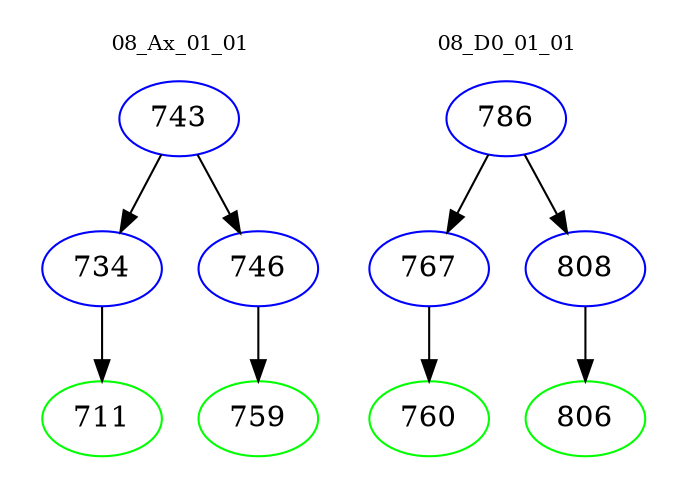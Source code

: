 digraph{
subgraph cluster_0 {
color = white
label = "08_Ax_01_01";
fontsize=10;
T0_743 [label="743", color="blue"]
T0_743 -> T0_734 [color="black"]
T0_734 [label="734", color="blue"]
T0_734 -> T0_711 [color="black"]
T0_711 [label="711", color="green"]
T0_743 -> T0_746 [color="black"]
T0_746 [label="746", color="blue"]
T0_746 -> T0_759 [color="black"]
T0_759 [label="759", color="green"]
}
subgraph cluster_1 {
color = white
label = "08_D0_01_01";
fontsize=10;
T1_786 [label="786", color="blue"]
T1_786 -> T1_767 [color="black"]
T1_767 [label="767", color="blue"]
T1_767 -> T1_760 [color="black"]
T1_760 [label="760", color="green"]
T1_786 -> T1_808 [color="black"]
T1_808 [label="808", color="blue"]
T1_808 -> T1_806 [color="black"]
T1_806 [label="806", color="green"]
}
}
